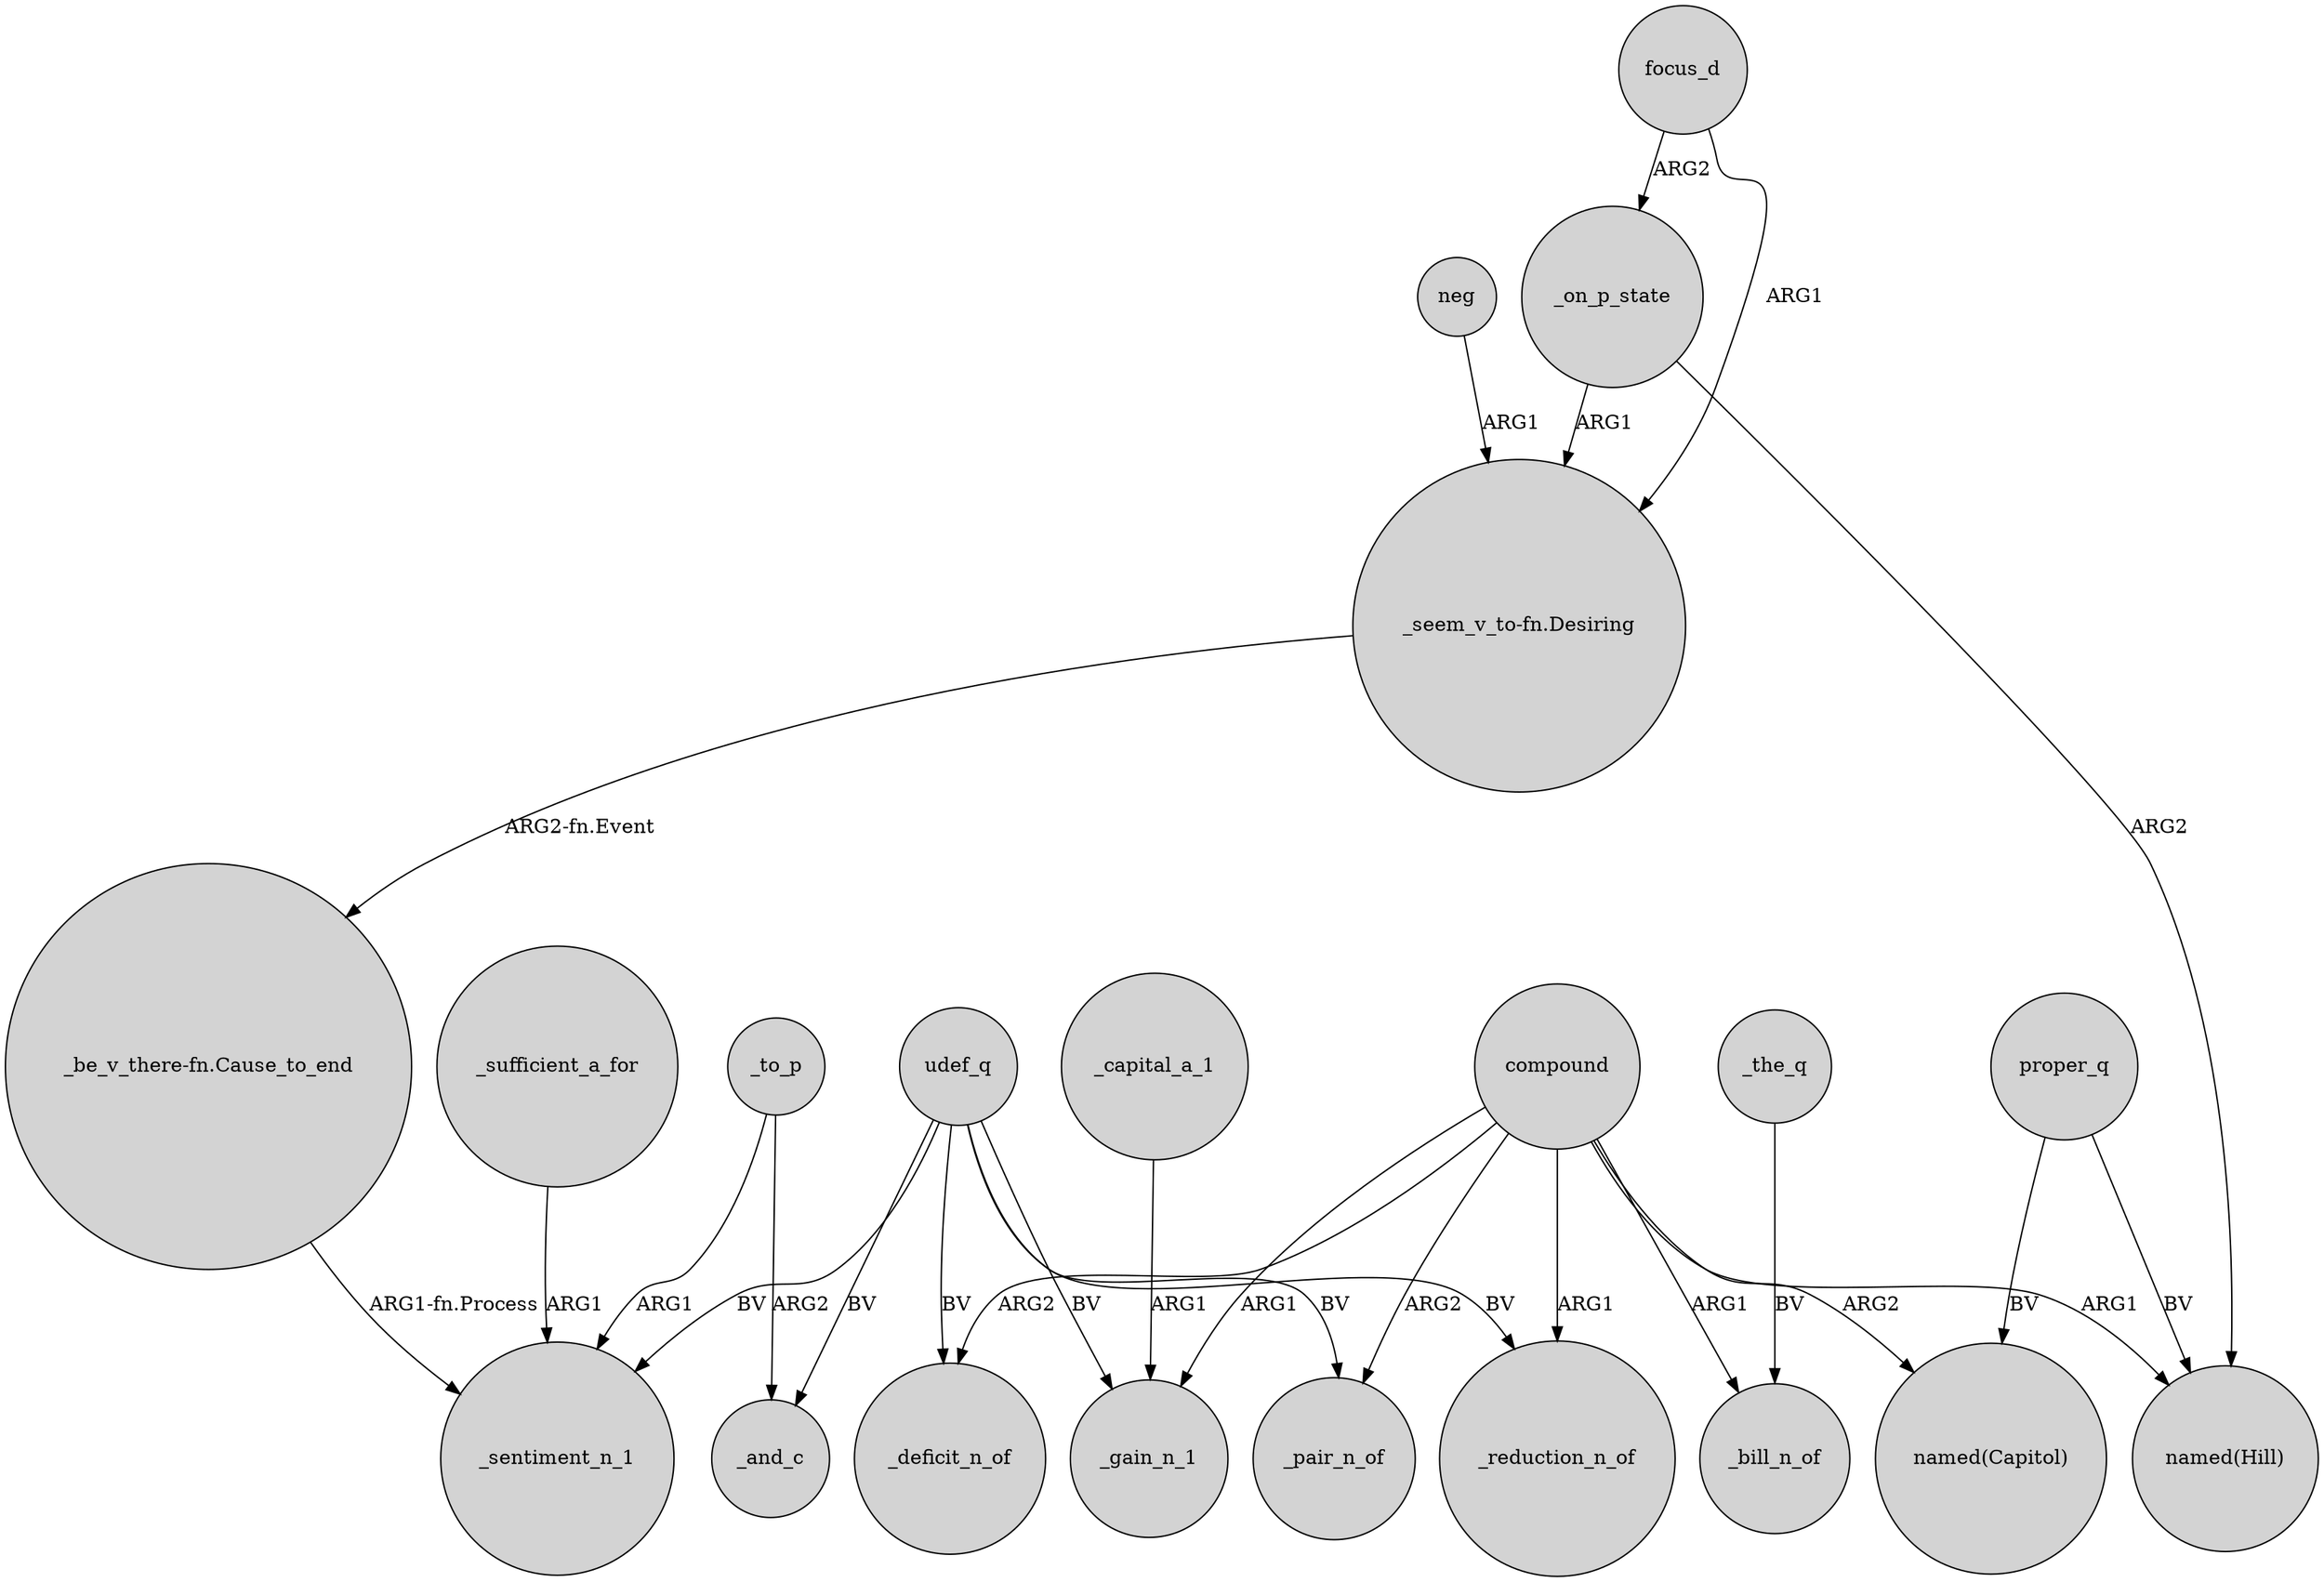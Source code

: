 digraph {
	node [shape=circle style=filled]
	neg -> "_seem_v_to-fn.Desiring" [label=ARG1]
	_the_q -> _bill_n_of [label=BV]
	_capital_a_1 -> _gain_n_1 [label=ARG1]
	_on_p_state -> "_seem_v_to-fn.Desiring" [label=ARG1]
	udef_q -> _gain_n_1 [label=BV]
	udef_q -> _sentiment_n_1 [label=BV]
	compound -> _deficit_n_of [label=ARG2]
	compound -> _reduction_n_of [label=ARG1]
	udef_q -> _and_c [label=BV]
	focus_d -> _on_p_state [label=ARG2]
	"_seem_v_to-fn.Desiring" -> "_be_v_there-fn.Cause_to_end" [label="ARG2-fn.Event"]
	udef_q -> _pair_n_of [label=BV]
	"_be_v_there-fn.Cause_to_end" -> _sentiment_n_1 [label="ARG1-fn.Process"]
	_to_p -> _and_c [label=ARG2]
	_to_p -> _sentiment_n_1 [label=ARG1]
	udef_q -> _reduction_n_of [label=BV]
	compound -> "named(Capitol)" [label=ARG2]
	proper_q -> "named(Capitol)" [label=BV]
	focus_d -> "_seem_v_to-fn.Desiring" [label=ARG1]
	compound -> _gain_n_1 [label=ARG1]
	compound -> _bill_n_of [label=ARG1]
	_on_p_state -> "named(Hill)" [label=ARG2]
	compound -> _pair_n_of [label=ARG2]
	proper_q -> "named(Hill)" [label=BV]
	compound -> "named(Hill)" [label=ARG1]
	_sufficient_a_for -> _sentiment_n_1 [label=ARG1]
	udef_q -> _deficit_n_of [label=BV]
}
